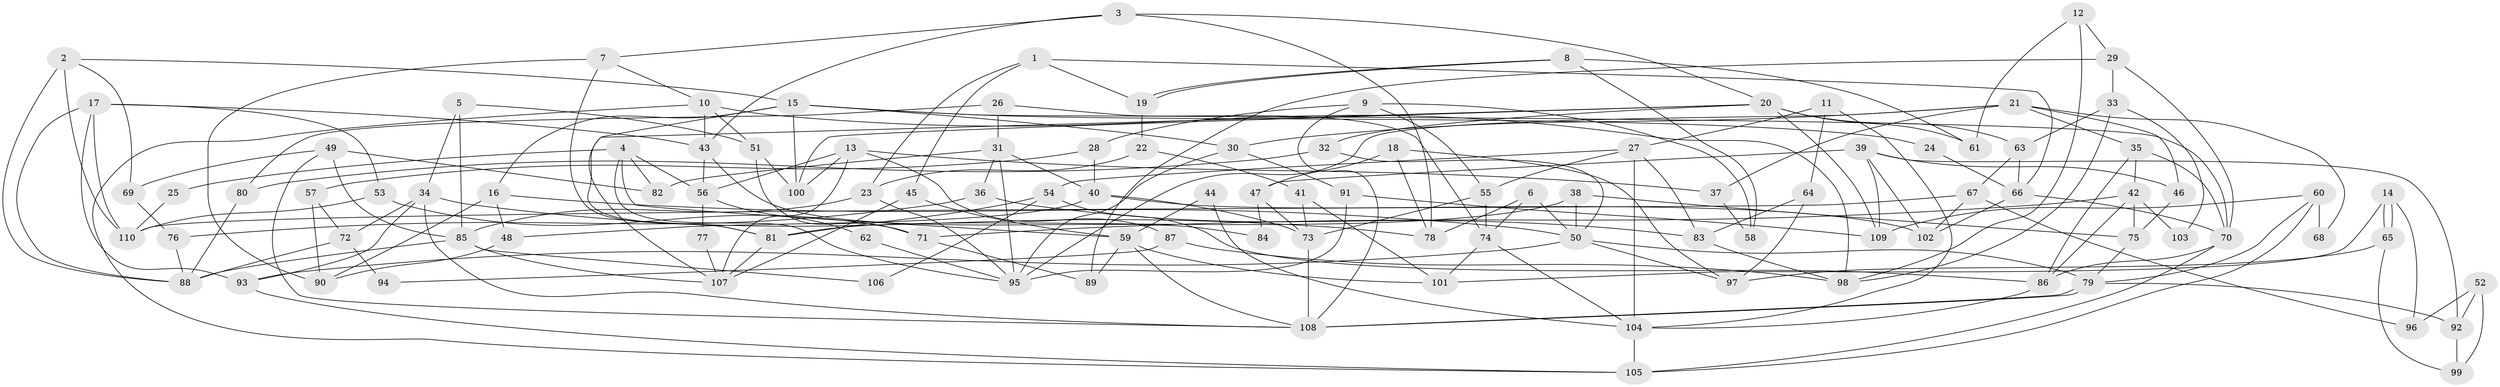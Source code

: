 // coarse degree distribution, {5: 0.19718309859154928, 4: 0.18309859154929578, 9: 0.056338028169014086, 7: 0.11267605633802817, 3: 0.14084507042253522, 6: 0.08450704225352113, 10: 0.028169014084507043, 8: 0.056338028169014086, 2: 0.14084507042253522}
// Generated by graph-tools (version 1.1) at 2025/23/03/03/25 07:23:59]
// undirected, 110 vertices, 220 edges
graph export_dot {
graph [start="1"]
  node [color=gray90,style=filled];
  1;
  2;
  3;
  4;
  5;
  6;
  7;
  8;
  9;
  10;
  11;
  12;
  13;
  14;
  15;
  16;
  17;
  18;
  19;
  20;
  21;
  22;
  23;
  24;
  25;
  26;
  27;
  28;
  29;
  30;
  31;
  32;
  33;
  34;
  35;
  36;
  37;
  38;
  39;
  40;
  41;
  42;
  43;
  44;
  45;
  46;
  47;
  48;
  49;
  50;
  51;
  52;
  53;
  54;
  55;
  56;
  57;
  58;
  59;
  60;
  61;
  62;
  63;
  64;
  65;
  66;
  67;
  68;
  69;
  70;
  71;
  72;
  73;
  74;
  75;
  76;
  77;
  78;
  79;
  80;
  81;
  82;
  83;
  84;
  85;
  86;
  87;
  88;
  89;
  90;
  91;
  92;
  93;
  94;
  95;
  96;
  97;
  98;
  99;
  100;
  101;
  102;
  103;
  104;
  105;
  106;
  107;
  108;
  109;
  110;
  1 -- 19;
  1 -- 23;
  1 -- 45;
  1 -- 66;
  2 -- 15;
  2 -- 110;
  2 -- 69;
  2 -- 88;
  3 -- 78;
  3 -- 43;
  3 -- 7;
  3 -- 20;
  4 -- 56;
  4 -- 59;
  4 -- 25;
  4 -- 82;
  4 -- 95;
  5 -- 85;
  5 -- 34;
  5 -- 51;
  6 -- 50;
  6 -- 74;
  6 -- 78;
  7 -- 81;
  7 -- 10;
  7 -- 90;
  8 -- 19;
  8 -- 19;
  8 -- 61;
  8 -- 58;
  9 -- 55;
  9 -- 108;
  9 -- 28;
  9 -- 58;
  10 -- 98;
  10 -- 43;
  10 -- 51;
  10 -- 105;
  11 -- 104;
  11 -- 27;
  11 -- 64;
  12 -- 29;
  12 -- 98;
  12 -- 61;
  13 -- 107;
  13 -- 100;
  13 -- 37;
  13 -- 56;
  13 -- 87;
  14 -- 65;
  14 -- 65;
  14 -- 101;
  14 -- 96;
  15 -- 81;
  15 -- 70;
  15 -- 16;
  15 -- 24;
  15 -- 30;
  15 -- 100;
  16 -- 48;
  16 -- 50;
  16 -- 90;
  17 -- 93;
  17 -- 110;
  17 -- 43;
  17 -- 53;
  17 -- 88;
  18 -- 97;
  18 -- 78;
  18 -- 47;
  19 -- 22;
  20 -- 100;
  20 -- 32;
  20 -- 61;
  20 -- 63;
  20 -- 107;
  20 -- 109;
  21 -- 30;
  21 -- 37;
  21 -- 35;
  21 -- 46;
  21 -- 68;
  21 -- 95;
  22 -- 41;
  22 -- 23;
  23 -- 95;
  23 -- 85;
  24 -- 66;
  25 -- 110;
  26 -- 80;
  26 -- 31;
  26 -- 74;
  27 -- 104;
  27 -- 54;
  27 -- 55;
  27 -- 83;
  28 -- 57;
  28 -- 40;
  29 -- 70;
  29 -- 89;
  29 -- 33;
  30 -- 95;
  30 -- 91;
  31 -- 95;
  31 -- 40;
  31 -- 36;
  31 -- 82;
  32 -- 50;
  32 -- 80;
  33 -- 63;
  33 -- 98;
  33 -- 103;
  34 -- 108;
  34 -- 93;
  34 -- 72;
  34 -- 78;
  35 -- 42;
  35 -- 70;
  35 -- 86;
  36 -- 76;
  36 -- 83;
  37 -- 58;
  38 -- 50;
  38 -- 75;
  38 -- 81;
  39 -- 102;
  39 -- 109;
  39 -- 46;
  39 -- 47;
  39 -- 92;
  40 -- 73;
  40 -- 48;
  40 -- 102;
  41 -- 73;
  41 -- 101;
  42 -- 86;
  42 -- 75;
  42 -- 71;
  42 -- 103;
  43 -- 56;
  43 -- 84;
  44 -- 59;
  44 -- 104;
  45 -- 107;
  45 -- 59;
  46 -- 75;
  47 -- 73;
  47 -- 84;
  48 -- 90;
  49 -- 82;
  49 -- 108;
  49 -- 69;
  49 -- 85;
  50 -- 79;
  50 -- 93;
  50 -- 97;
  51 -- 71;
  51 -- 100;
  52 -- 99;
  52 -- 96;
  52 -- 92;
  53 -- 71;
  53 -- 110;
  54 -- 81;
  54 -- 86;
  54 -- 106;
  55 -- 74;
  55 -- 73;
  56 -- 62;
  56 -- 77;
  57 -- 90;
  57 -- 72;
  59 -- 108;
  59 -- 89;
  59 -- 101;
  60 -- 79;
  60 -- 109;
  60 -- 68;
  60 -- 105;
  62 -- 95;
  63 -- 66;
  63 -- 67;
  64 -- 83;
  64 -- 97;
  65 -- 97;
  65 -- 99;
  66 -- 70;
  66 -- 102;
  67 -- 102;
  67 -- 96;
  67 -- 110;
  69 -- 76;
  70 -- 105;
  70 -- 86;
  71 -- 89;
  72 -- 88;
  72 -- 94;
  73 -- 108;
  74 -- 104;
  74 -- 101;
  75 -- 79;
  76 -- 88;
  77 -- 107;
  79 -- 92;
  79 -- 108;
  79 -- 108;
  80 -- 88;
  81 -- 107;
  83 -- 98;
  85 -- 88;
  85 -- 106;
  85 -- 107;
  86 -- 104;
  87 -- 98;
  87 -- 94;
  91 -- 95;
  91 -- 109;
  92 -- 99;
  93 -- 105;
  104 -- 105;
}
